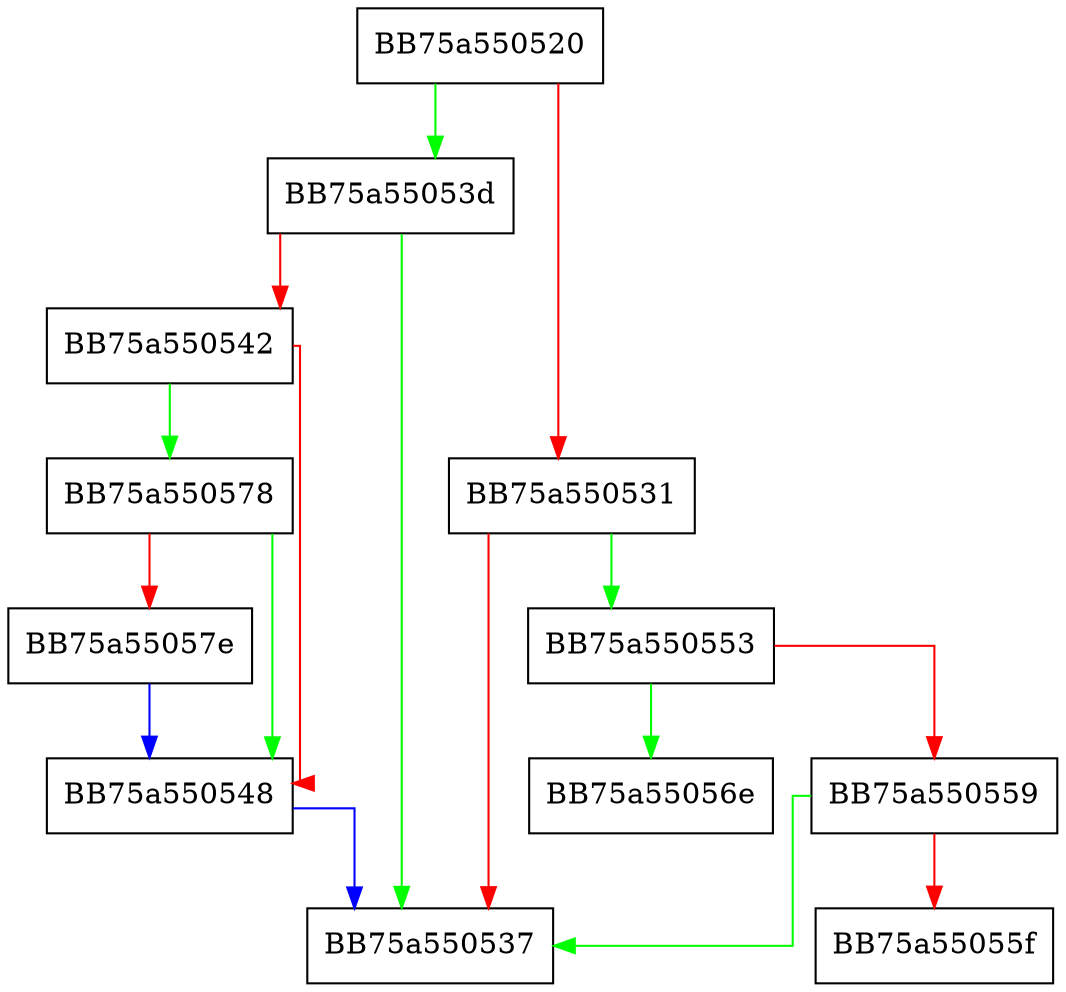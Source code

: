 digraph applyAffinity {
  node [shape="box"];
  graph [splines=ortho];
  BB75a550520 -> BB75a55053d [color="green"];
  BB75a550520 -> BB75a550531 [color="red"];
  BB75a550531 -> BB75a550553 [color="green"];
  BB75a550531 -> BB75a550537 [color="red"];
  BB75a55053d -> BB75a550537 [color="green"];
  BB75a55053d -> BB75a550542 [color="red"];
  BB75a550542 -> BB75a550578 [color="green"];
  BB75a550542 -> BB75a550548 [color="red"];
  BB75a550548 -> BB75a550537 [color="blue"];
  BB75a550553 -> BB75a55056e [color="green"];
  BB75a550553 -> BB75a550559 [color="red"];
  BB75a550559 -> BB75a550537 [color="green"];
  BB75a550559 -> BB75a55055f [color="red"];
  BB75a550578 -> BB75a550548 [color="green"];
  BB75a550578 -> BB75a55057e [color="red"];
  BB75a55057e -> BB75a550548 [color="blue"];
}